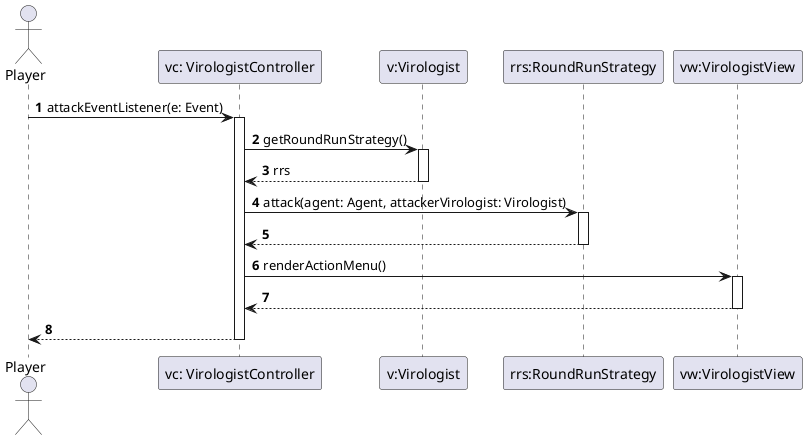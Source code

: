 @startuml
'https://plantuml.com/sequence-diagram

autonumber

Actor Player
Player->"vc: VirologistController"++: attackEventListener(e: Event)
"vc: VirologistController"->"v:Virologist"++: getRoundRunStrategy()

"v:Virologist"-->"vc: VirologistController"--: rrs
"vc: VirologistController"->"rrs:RoundRunStrategy"++: attack(agent: Agent, attackerVirologist: Virologist)
"rrs:RoundRunStrategy"-->"vc: VirologistController"--

"vc: VirologistController"->"vw:VirologistView"++: renderActionMenu()

"vw:VirologistView"-->"vc: VirologistController"--
"vc: VirologistController"-->Player--
@enduml